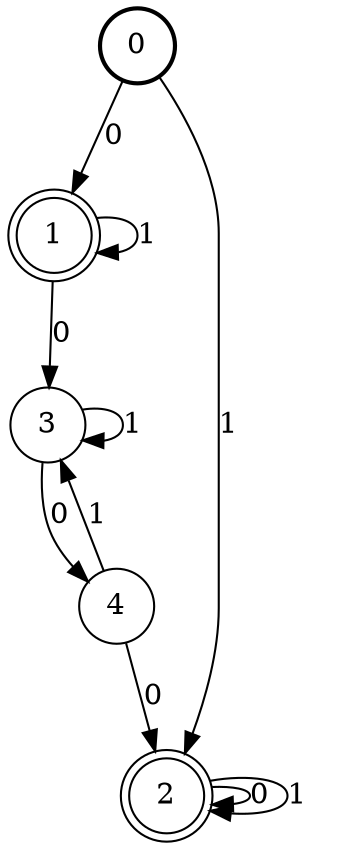 digraph Automat {
    node [shape = circle];
    0 [style = "bold"];
    0 -> 1 [label = "0"];
    0 -> 2 [label = "1"];
    1 [peripheries=2]
    1 -> 3 [label = "0"];
    1 -> 1 [label = "1"];
    2 [peripheries=2]
    2 -> 2 [label = "0"];
    2 -> 2 [label = "1"];
    3 -> 4 [label = "0"];
    3 -> 3 [label = "1"];
    4 -> 2 [label = "0"];
    4 -> 3 [label = "1"];
}
